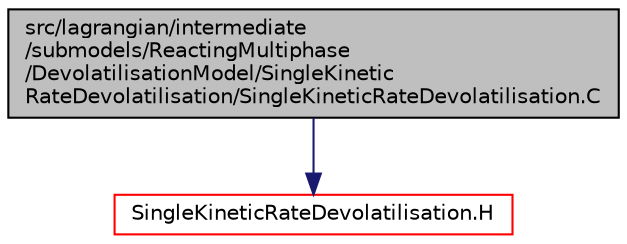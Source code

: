 digraph "src/lagrangian/intermediate/submodels/ReactingMultiphase/DevolatilisationModel/SingleKineticRateDevolatilisation/SingleKineticRateDevolatilisation.C"
{
  bgcolor="transparent";
  edge [fontname="Helvetica",fontsize="10",labelfontname="Helvetica",labelfontsize="10"];
  node [fontname="Helvetica",fontsize="10",shape=record];
  Node1 [label="src/lagrangian/intermediate\l/submodels/ReactingMultiphase\l/DevolatilisationModel/SingleKinetic\lRateDevolatilisation/SingleKineticRateDevolatilisation.C",height=0.2,width=0.4,color="black", fillcolor="grey75", style="filled", fontcolor="black"];
  Node1 -> Node2 [color="midnightblue",fontsize="10",style="solid",fontname="Helvetica"];
  Node2 [label="SingleKineticRateDevolatilisation.H",height=0.2,width=0.4,color="red",URL="$a06942.html"];
}
